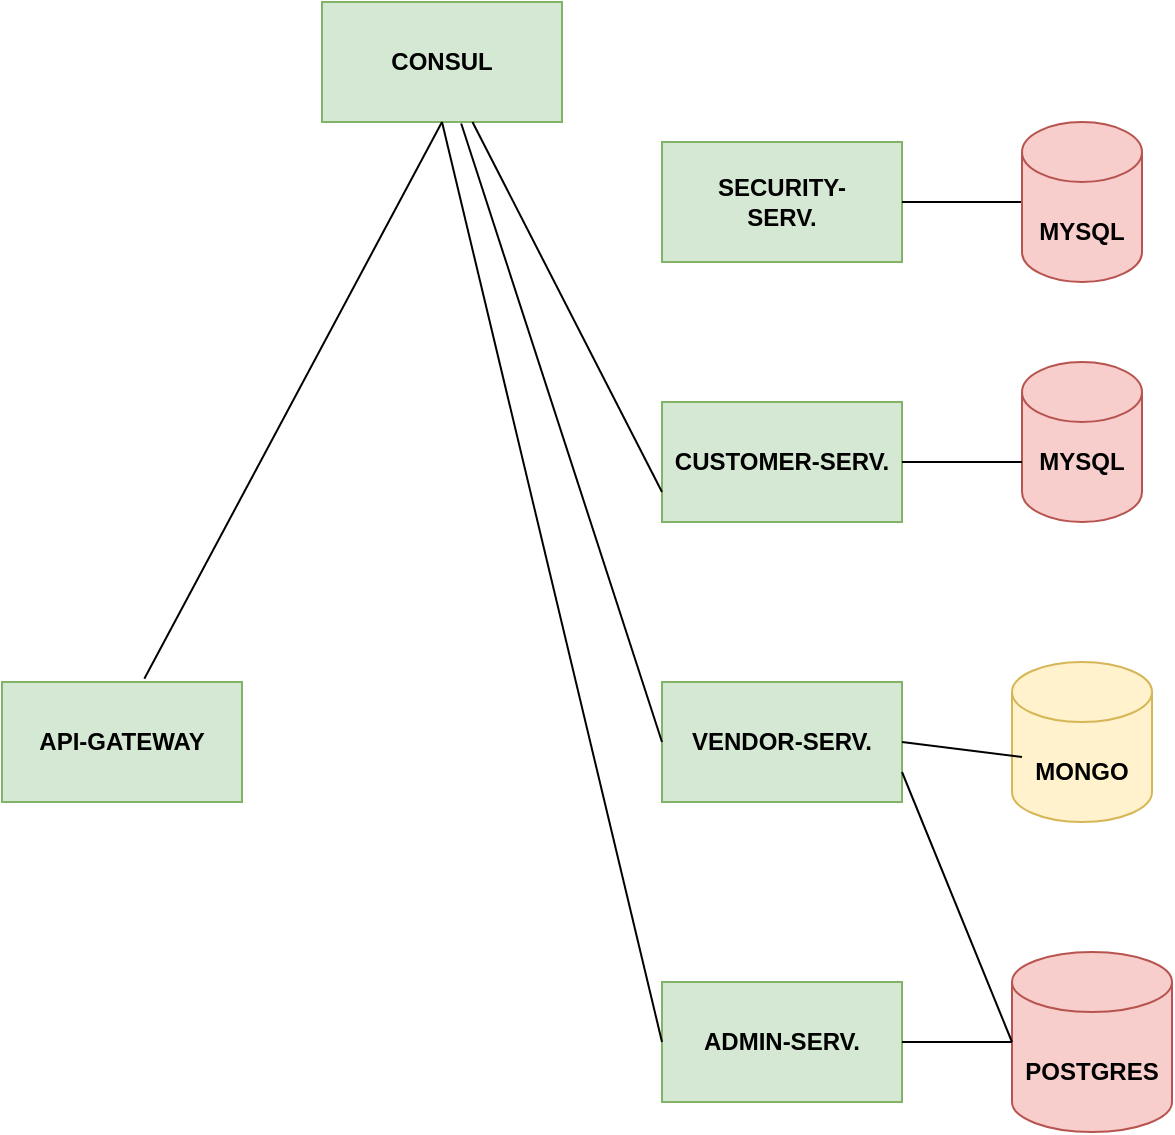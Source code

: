 <mxfile version="21.1.2" type="device">
  <diagram name="Page-1" id="5WaFWf9Ar_kI24NeDUUu">
    <mxGraphModel dx="1050" dy="1729" grid="1" gridSize="10" guides="1" tooltips="1" connect="1" arrows="1" fold="1" page="1" pageScale="1" pageWidth="850" pageHeight="1100" math="0" shadow="0">
      <root>
        <mxCell id="0" />
        <mxCell id="1" parent="0" />
        <mxCell id="KsSwXlS3xp-dVk0PxJ3p-1" value="" style="rounded=0;whiteSpace=wrap;html=1;fillColor=#d5e8d4;strokeColor=#82b366;" vertex="1" parent="1">
          <mxGeometry x="170" y="160" width="120" height="60" as="geometry" />
        </mxCell>
        <mxCell id="KsSwXlS3xp-dVk0PxJ3p-2" value="" style="rounded=0;whiteSpace=wrap;html=1;fillColor=#d5e8d4;strokeColor=#82b366;" vertex="1" parent="1">
          <mxGeometry x="500" y="20" width="120" height="60" as="geometry" />
        </mxCell>
        <mxCell id="KsSwXlS3xp-dVk0PxJ3p-3" value="" style="rounded=0;whiteSpace=wrap;html=1;fillColor=#d5e8d4;strokeColor=#82b366;" vertex="1" parent="1">
          <mxGeometry x="500" y="160" width="120" height="60" as="geometry" />
        </mxCell>
        <mxCell id="KsSwXlS3xp-dVk0PxJ3p-4" value="" style="rounded=0;whiteSpace=wrap;html=1;fillColor=#d5e8d4;strokeColor=#82b366;" vertex="1" parent="1">
          <mxGeometry x="500" y="310" width="120" height="60" as="geometry" />
        </mxCell>
        <mxCell id="KsSwXlS3xp-dVk0PxJ3p-5" value="&lt;b&gt;API-GATEWAY&lt;/b&gt;" style="text;html=1;strokeColor=none;fillColor=none;align=center;verticalAlign=middle;whiteSpace=wrap;rounded=0;" vertex="1" parent="1">
          <mxGeometry x="180" y="175" width="100" height="30" as="geometry" />
        </mxCell>
        <mxCell id="KsSwXlS3xp-dVk0PxJ3p-6" value="&lt;b&gt;CUSTOMER-SERV.&lt;/b&gt;" style="text;html=1;strokeColor=none;fillColor=none;align=center;verticalAlign=middle;whiteSpace=wrap;rounded=0;" vertex="1" parent="1">
          <mxGeometry x="505" y="35" width="110" height="30" as="geometry" />
        </mxCell>
        <mxCell id="KsSwXlS3xp-dVk0PxJ3p-7" value="&lt;b&gt;VENDOR-SERV.&lt;/b&gt;" style="text;html=1;strokeColor=none;fillColor=none;align=center;verticalAlign=middle;whiteSpace=wrap;rounded=0;" vertex="1" parent="1">
          <mxGeometry x="505" y="175" width="110" height="30" as="geometry" />
        </mxCell>
        <mxCell id="KsSwXlS3xp-dVk0PxJ3p-8" value="&lt;b&gt;ADMIN-SERV.&lt;/b&gt;" style="text;html=1;strokeColor=none;fillColor=none;align=center;verticalAlign=middle;whiteSpace=wrap;rounded=0;" vertex="1" parent="1">
          <mxGeometry x="505" y="325" width="110" height="30" as="geometry" />
        </mxCell>
        <mxCell id="KsSwXlS3xp-dVk0PxJ3p-9" value="" style="shape=cylinder3;whiteSpace=wrap;html=1;boundedLbl=1;backgroundOutline=1;size=15;fillColor=#f8cecc;strokeColor=#b85450;" vertex="1" parent="1">
          <mxGeometry x="680" width="60" height="80" as="geometry" />
        </mxCell>
        <mxCell id="KsSwXlS3xp-dVk0PxJ3p-10" value="" style="shape=cylinder3;whiteSpace=wrap;html=1;boundedLbl=1;backgroundOutline=1;size=15;fillColor=#fff2cc;strokeColor=#d6b656;" vertex="1" parent="1">
          <mxGeometry x="675" y="150" width="70" height="80" as="geometry" />
        </mxCell>
        <mxCell id="KsSwXlS3xp-dVk0PxJ3p-11" value="" style="shape=cylinder3;whiteSpace=wrap;html=1;boundedLbl=1;backgroundOutline=1;size=15;fillColor=#f8cecc;strokeColor=#b85450;" vertex="1" parent="1">
          <mxGeometry x="675" y="295" width="80" height="90" as="geometry" />
        </mxCell>
        <mxCell id="KsSwXlS3xp-dVk0PxJ3p-12" value="&lt;b&gt;MYSQL&lt;/b&gt;" style="text;html=1;strokeColor=none;fillColor=none;align=center;verticalAlign=middle;whiteSpace=wrap;rounded=0;" vertex="1" parent="1">
          <mxGeometry x="680" y="35" width="60" height="30" as="geometry" />
        </mxCell>
        <mxCell id="KsSwXlS3xp-dVk0PxJ3p-13" value="&lt;b&gt;POSTGRES&lt;/b&gt;" style="text;html=1;strokeColor=none;fillColor=none;align=center;verticalAlign=middle;whiteSpace=wrap;rounded=0;" vertex="1" parent="1">
          <mxGeometry x="685" y="340" width="60" height="30" as="geometry" />
        </mxCell>
        <mxCell id="KsSwXlS3xp-dVk0PxJ3p-14" value="&lt;b&gt;MONGO&lt;/b&gt;" style="text;html=1;strokeColor=none;fillColor=none;align=center;verticalAlign=middle;whiteSpace=wrap;rounded=0;" vertex="1" parent="1">
          <mxGeometry x="680" y="190" width="60" height="30" as="geometry" />
        </mxCell>
        <mxCell id="KsSwXlS3xp-dVk0PxJ3p-15" value="" style="rounded=0;whiteSpace=wrap;html=1;fillColor=#d5e8d4;strokeColor=#82b366;" vertex="1" parent="1">
          <mxGeometry x="330" y="-180" width="120" height="60" as="geometry" />
        </mxCell>
        <mxCell id="KsSwXlS3xp-dVk0PxJ3p-16" value="&lt;b&gt;CONSUL&lt;/b&gt;" style="text;html=1;strokeColor=none;fillColor=none;align=center;verticalAlign=middle;whiteSpace=wrap;rounded=0;" vertex="1" parent="1">
          <mxGeometry x="360" y="-165" width="60" height="30" as="geometry" />
        </mxCell>
        <mxCell id="KsSwXlS3xp-dVk0PxJ3p-17" value="" style="endArrow=none;html=1;rounded=0;exitX=0.593;exitY=-0.027;exitDx=0;exitDy=0;exitPerimeter=0;entryX=0.5;entryY=1;entryDx=0;entryDy=0;" edge="1" parent="1" source="KsSwXlS3xp-dVk0PxJ3p-1" target="KsSwXlS3xp-dVk0PxJ3p-15">
          <mxGeometry width="50" height="50" relative="1" as="geometry">
            <mxPoint x="420" y="20" as="sourcePoint" />
            <mxPoint x="470" y="-30" as="targetPoint" />
          </mxGeometry>
        </mxCell>
        <mxCell id="KsSwXlS3xp-dVk0PxJ3p-18" value="" style="endArrow=none;html=1;rounded=0;entryX=0.627;entryY=1;entryDx=0;entryDy=0;entryPerimeter=0;exitX=0;exitY=0.75;exitDx=0;exitDy=0;" edge="1" parent="1" source="KsSwXlS3xp-dVk0PxJ3p-2" target="KsSwXlS3xp-dVk0PxJ3p-15">
          <mxGeometry width="50" height="50" relative="1" as="geometry">
            <mxPoint x="420" y="120" as="sourcePoint" />
            <mxPoint x="470" y="70" as="targetPoint" />
          </mxGeometry>
        </mxCell>
        <mxCell id="KsSwXlS3xp-dVk0PxJ3p-19" value="" style="endArrow=none;html=1;rounded=0;entryX=0.58;entryY=1.013;entryDx=0;entryDy=0;entryPerimeter=0;exitX=0;exitY=0.5;exitDx=0;exitDy=0;" edge="1" parent="1" source="KsSwXlS3xp-dVk0PxJ3p-3" target="KsSwXlS3xp-dVk0PxJ3p-15">
          <mxGeometry width="50" height="50" relative="1" as="geometry">
            <mxPoint x="420" y="120" as="sourcePoint" />
            <mxPoint x="470" y="70" as="targetPoint" />
          </mxGeometry>
        </mxCell>
        <mxCell id="KsSwXlS3xp-dVk0PxJ3p-20" value="" style="endArrow=none;html=1;rounded=0;entryX=0.5;entryY=1;entryDx=0;entryDy=0;exitX=0;exitY=0.5;exitDx=0;exitDy=0;" edge="1" parent="1" source="KsSwXlS3xp-dVk0PxJ3p-4" target="KsSwXlS3xp-dVk0PxJ3p-15">
          <mxGeometry width="50" height="50" relative="1" as="geometry">
            <mxPoint x="420" y="120" as="sourcePoint" />
            <mxPoint x="470" y="70" as="targetPoint" />
          </mxGeometry>
        </mxCell>
        <mxCell id="KsSwXlS3xp-dVk0PxJ3p-21" value="" style="endArrow=none;html=1;rounded=0;entryX=1;entryY=0.5;entryDx=0;entryDy=0;exitX=0;exitY=0.5;exitDx=0;exitDy=0;" edge="1" parent="1" source="KsSwXlS3xp-dVk0PxJ3p-12" target="KsSwXlS3xp-dVk0PxJ3p-2">
          <mxGeometry width="50" height="50" relative="1" as="geometry">
            <mxPoint x="420" y="220" as="sourcePoint" />
            <mxPoint x="470" y="170" as="targetPoint" />
          </mxGeometry>
        </mxCell>
        <mxCell id="KsSwXlS3xp-dVk0PxJ3p-22" value="" style="endArrow=none;html=1;rounded=0;entryX=1;entryY=0.5;entryDx=0;entryDy=0;exitX=0;exitY=0.25;exitDx=0;exitDy=0;" edge="1" parent="1" source="KsSwXlS3xp-dVk0PxJ3p-14" target="KsSwXlS3xp-dVk0PxJ3p-3">
          <mxGeometry width="50" height="50" relative="1" as="geometry">
            <mxPoint x="670" y="190" as="sourcePoint" />
            <mxPoint x="470" y="170" as="targetPoint" />
          </mxGeometry>
        </mxCell>
        <mxCell id="KsSwXlS3xp-dVk0PxJ3p-24" value="" style="endArrow=none;html=1;rounded=0;entryX=1;entryY=0.5;entryDx=0;entryDy=0;exitX=0;exitY=0.5;exitDx=0;exitDy=0;exitPerimeter=0;" edge="1" parent="1" source="KsSwXlS3xp-dVk0PxJ3p-11" target="KsSwXlS3xp-dVk0PxJ3p-4">
          <mxGeometry width="50" height="50" relative="1" as="geometry">
            <mxPoint x="420" y="220" as="sourcePoint" />
            <mxPoint x="470" y="170" as="targetPoint" />
          </mxGeometry>
        </mxCell>
        <mxCell id="KsSwXlS3xp-dVk0PxJ3p-25" value="" style="endArrow=none;html=1;rounded=0;entryX=1;entryY=0.75;entryDx=0;entryDy=0;exitX=0;exitY=0.5;exitDx=0;exitDy=0;exitPerimeter=0;" edge="1" parent="1" source="KsSwXlS3xp-dVk0PxJ3p-11" target="KsSwXlS3xp-dVk0PxJ3p-3">
          <mxGeometry width="50" height="50" relative="1" as="geometry">
            <mxPoint x="680" y="330" as="sourcePoint" />
            <mxPoint x="470" y="170" as="targetPoint" />
          </mxGeometry>
        </mxCell>
        <mxCell id="KsSwXlS3xp-dVk0PxJ3p-26" value="" style="rounded=0;whiteSpace=wrap;html=1;fillColor=#d5e8d4;strokeColor=#82b366;" vertex="1" parent="1">
          <mxGeometry x="500" y="-110" width="120" height="60" as="geometry" />
        </mxCell>
        <mxCell id="KsSwXlS3xp-dVk0PxJ3p-28" value="&lt;b&gt;SECURITY-SERV.&lt;/b&gt;" style="text;html=1;strokeColor=none;fillColor=none;align=center;verticalAlign=middle;whiteSpace=wrap;rounded=0;" vertex="1" parent="1">
          <mxGeometry x="510" y="-95" width="100" height="30" as="geometry" />
        </mxCell>
        <mxCell id="KsSwXlS3xp-dVk0PxJ3p-29" value="" style="endArrow=none;html=1;rounded=0;entryX=1;entryY=0.5;entryDx=0;entryDy=0;" edge="1" parent="1" target="KsSwXlS3xp-dVk0PxJ3p-26">
          <mxGeometry width="50" height="50" relative="1" as="geometry">
            <mxPoint x="680" y="-80" as="sourcePoint" />
            <mxPoint x="470" y="60" as="targetPoint" />
          </mxGeometry>
        </mxCell>
        <mxCell id="KsSwXlS3xp-dVk0PxJ3p-30" value="" style="shape=cylinder3;whiteSpace=wrap;html=1;boundedLbl=1;backgroundOutline=1;size=15;fillColor=#f8cecc;strokeColor=#b85450;" vertex="1" parent="1">
          <mxGeometry x="680" y="-120" width="60" height="80" as="geometry" />
        </mxCell>
        <mxCell id="KsSwXlS3xp-dVk0PxJ3p-31" value="&lt;b&gt;MYSQL&lt;/b&gt;" style="text;html=1;strokeColor=none;fillColor=none;align=center;verticalAlign=middle;whiteSpace=wrap;rounded=0;" vertex="1" parent="1">
          <mxGeometry x="680" y="-80" width="60" height="30" as="geometry" />
        </mxCell>
      </root>
    </mxGraphModel>
  </diagram>
</mxfile>
